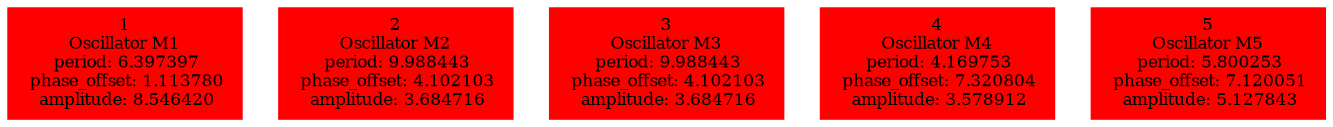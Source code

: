  digraph g{ forcelabels=true;
1 [label=<1<BR />Oscillator M1<BR /> period: 6.397397<BR /> phase_offset: 1.113780<BR /> amplitude: 8.546420>, shape=box,color=red,style=filled,fontsize=8];2 [label=<2<BR />Oscillator M2<BR /> period: 9.988443<BR /> phase_offset: 4.102103<BR /> amplitude: 3.684716>, shape=box,color=red,style=filled,fontsize=8];3 [label=<3<BR />Oscillator M3<BR /> period: 9.988443<BR /> phase_offset: 4.102103<BR /> amplitude: 3.684716>, shape=box,color=red,style=filled,fontsize=8];4 [label=<4<BR />Oscillator M4<BR /> period: 4.169753<BR /> phase_offset: 7.320804<BR /> amplitude: 3.578912>, shape=box,color=red,style=filled,fontsize=8];5 [label=<5<BR />Oscillator M5<BR /> period: 5.800253<BR /> phase_offset: 7.120051<BR /> amplitude: 5.127843>, shape=box,color=red,style=filled,fontsize=8]; }
